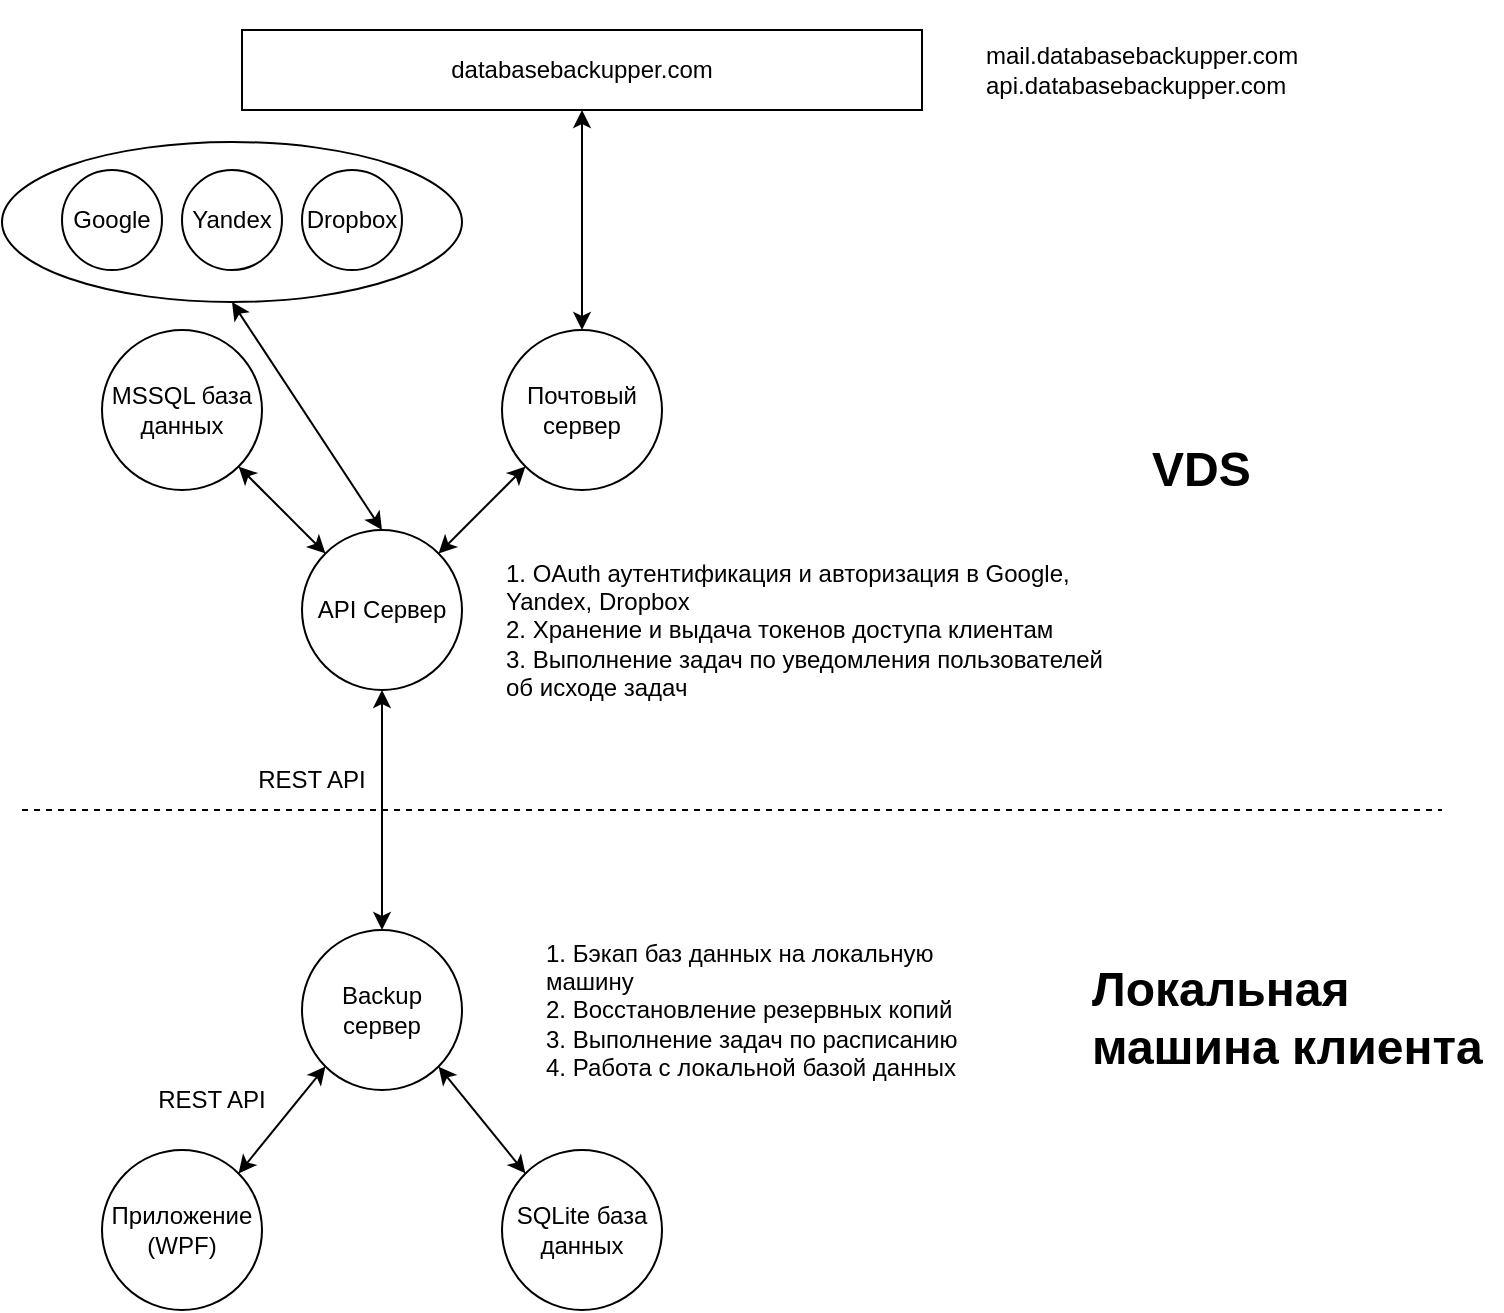 <mxfile version="14.5.3" type="github" pages="2">
  <diagram id="I9HKCm_AnJiskgjLkDnU" name="Общая архитектура">
    <mxGraphModel dx="1102" dy="582" grid="1" gridSize="10" guides="1" tooltips="1" connect="1" arrows="1" fold="1" page="1" pageScale="1" pageWidth="827" pageHeight="1169" math="0" shadow="0">
      <root>
        <mxCell id="0" />
        <mxCell id="1" parent="0" />
        <mxCell id="pjuRVojb6vQ-jSIAQVRx-33" value="" style="ellipse;whiteSpace=wrap;html=1;align=center;" parent="1" vertex="1">
          <mxGeometry x="60" y="96" width="230" height="80" as="geometry" />
        </mxCell>
        <mxCell id="pjuRVojb6vQ-jSIAQVRx-5" value="Почтовый сервер" style="ellipse;whiteSpace=wrap;html=1;aspect=fixed;" parent="1" vertex="1">
          <mxGeometry x="310" y="190" width="80" height="80" as="geometry" />
        </mxCell>
        <mxCell id="pjuRVojb6vQ-jSIAQVRx-6" value="API Сервер" style="ellipse;whiteSpace=wrap;html=1;aspect=fixed;" parent="1" vertex="1">
          <mxGeometry x="210" y="290" width="80" height="80" as="geometry" />
        </mxCell>
        <mxCell id="pjuRVojb6vQ-jSIAQVRx-7" value="MSSQL база данных" style="ellipse;whiteSpace=wrap;html=1;aspect=fixed;" parent="1" vertex="1">
          <mxGeometry x="110" y="190" width="80" height="80" as="geometry" />
        </mxCell>
        <mxCell id="pjuRVojb6vQ-jSIAQVRx-8" value="SQLite база данных" style="ellipse;whiteSpace=wrap;html=1;aspect=fixed;" parent="1" vertex="1">
          <mxGeometry x="310" y="600" width="80" height="80" as="geometry" />
        </mxCell>
        <mxCell id="pjuRVojb6vQ-jSIAQVRx-9" value="Backup сервер" style="ellipse;whiteSpace=wrap;html=1;aspect=fixed;" parent="1" vertex="1">
          <mxGeometry x="210" y="490" width="80" height="80" as="geometry" />
        </mxCell>
        <mxCell id="pjuRVojb6vQ-jSIAQVRx-10" value="Приложение (WPF)" style="ellipse;whiteSpace=wrap;html=1;aspect=fixed;" parent="1" vertex="1">
          <mxGeometry x="110" y="600" width="80" height="80" as="geometry" />
        </mxCell>
        <mxCell id="pjuRVojb6vQ-jSIAQVRx-11" value="databasebackupper.com" style="rounded=0;whiteSpace=wrap;html=1;rotation=0;" parent="1" vertex="1">
          <mxGeometry x="180" y="40" width="340" height="40" as="geometry" />
        </mxCell>
        <mxCell id="pjuRVojb6vQ-jSIAQVRx-14" value="mail.databasebackupper.com&lt;br&gt;api.databasebackupper.com" style="text;html=1;strokeColor=none;fillColor=none;align=left;verticalAlign=middle;whiteSpace=wrap;rounded=0;" parent="1" vertex="1">
          <mxGeometry x="550" y="25" width="220" height="70" as="geometry" />
        </mxCell>
        <mxCell id="pjuRVojb6vQ-jSIAQVRx-16" value="" style="endArrow=classic;startArrow=classic;html=1;entryX=0;entryY=0;entryDx=0;entryDy=0;exitX=1;exitY=1;exitDx=0;exitDy=0;" parent="1" source="pjuRVojb6vQ-jSIAQVRx-9" target="pjuRVojb6vQ-jSIAQVRx-8" edge="1">
          <mxGeometry width="50" height="50" relative="1" as="geometry">
            <mxPoint x="390" y="480" as="sourcePoint" />
            <mxPoint x="440" y="430" as="targetPoint" />
          </mxGeometry>
        </mxCell>
        <mxCell id="pjuRVojb6vQ-jSIAQVRx-17" value="" style="endArrow=classic;startArrow=classic;html=1;exitX=1;exitY=0;exitDx=0;exitDy=0;entryX=0;entryY=1;entryDx=0;entryDy=0;" parent="1" source="pjuRVojb6vQ-jSIAQVRx-10" target="pjuRVojb6vQ-jSIAQVRx-9" edge="1">
          <mxGeometry width="50" height="50" relative="1" as="geometry">
            <mxPoint x="390" y="480" as="sourcePoint" />
            <mxPoint x="440" y="430" as="targetPoint" />
          </mxGeometry>
        </mxCell>
        <mxCell id="pjuRVojb6vQ-jSIAQVRx-18" value="" style="endArrow=classic;startArrow=classic;html=1;exitX=0.5;exitY=0;exitDx=0;exitDy=0;entryX=0.5;entryY=1;entryDx=0;entryDy=0;" parent="1" source="pjuRVojb6vQ-jSIAQVRx-9" target="pjuRVojb6vQ-jSIAQVRx-6" edge="1">
          <mxGeometry width="50" height="50" relative="1" as="geometry">
            <mxPoint x="390" y="480" as="sourcePoint" />
            <mxPoint x="440" y="430" as="targetPoint" />
          </mxGeometry>
        </mxCell>
        <mxCell id="pjuRVojb6vQ-jSIAQVRx-19" value="" style="endArrow=classic;startArrow=classic;html=1;exitX=1;exitY=0;exitDx=0;exitDy=0;entryX=0;entryY=1;entryDx=0;entryDy=0;" parent="1" source="pjuRVojb6vQ-jSIAQVRx-6" target="pjuRVojb6vQ-jSIAQVRx-5" edge="1">
          <mxGeometry width="50" height="50" relative="1" as="geometry">
            <mxPoint x="390" y="480" as="sourcePoint" />
            <mxPoint x="440" y="430" as="targetPoint" />
          </mxGeometry>
        </mxCell>
        <mxCell id="pjuRVojb6vQ-jSIAQVRx-20" value="" style="endArrow=classic;startArrow=classic;html=1;entryX=1;entryY=1;entryDx=0;entryDy=0;" parent="1" source="pjuRVojb6vQ-jSIAQVRx-6" target="pjuRVojb6vQ-jSIAQVRx-7" edge="1">
          <mxGeometry width="50" height="50" relative="1" as="geometry">
            <mxPoint x="390" y="480" as="sourcePoint" />
            <mxPoint x="440" y="430" as="targetPoint" />
          </mxGeometry>
        </mxCell>
        <mxCell id="pjuRVojb6vQ-jSIAQVRx-21" value="" style="endArrow=none;dashed=1;html=1;" parent="1" edge="1">
          <mxGeometry width="50" height="50" relative="1" as="geometry">
            <mxPoint x="70" y="430" as="sourcePoint" />
            <mxPoint x="780" y="430" as="targetPoint" />
          </mxGeometry>
        </mxCell>
        <mxCell id="pjuRVojb6vQ-jSIAQVRx-22" value="&lt;h1&gt;VDS&lt;/h1&gt;" style="text;html=1;strokeColor=none;fillColor=none;spacing=5;spacingTop=-20;whiteSpace=wrap;overflow=hidden;rounded=0;align=left;" parent="1" vertex="1">
          <mxGeometry x="630" y="240" width="60" height="40" as="geometry" />
        </mxCell>
        <mxCell id="pjuRVojb6vQ-jSIAQVRx-23" value="&lt;h1&gt;Локальная машина клиента&lt;/h1&gt;" style="text;html=1;strokeColor=none;fillColor=none;spacing=5;spacingTop=-20;whiteSpace=wrap;overflow=hidden;rounded=0;align=left;" parent="1" vertex="1">
          <mxGeometry x="600" y="500" width="210" height="110" as="geometry" />
        </mxCell>
        <mxCell id="pjuRVojb6vQ-jSIAQVRx-24" value="1. Бэкап баз данных на локальную машину&lt;br&gt;2. Восстановление резервных копий&lt;br&gt;3. Выполнение задач по расписанию&lt;br&gt;4. Работа с локальной базой данных" style="text;html=1;strokeColor=none;fillColor=none;align=left;verticalAlign=middle;whiteSpace=wrap;rounded=0;" parent="1" vertex="1">
          <mxGeometry x="330" y="500" width="240" height="60" as="geometry" />
        </mxCell>
        <mxCell id="pjuRVojb6vQ-jSIAQVRx-25" value="1. OAuth аутентификация и авторизация в Google, Yandex, Dropbox&lt;br&gt;2. Хранение и выдача токенов доступа клиентам&lt;br&gt;3. Выполнение задач по уведомления пользователей об исходе задач" style="text;html=1;strokeColor=none;fillColor=none;align=left;verticalAlign=middle;whiteSpace=wrap;rounded=0;" parent="1" vertex="1">
          <mxGeometry x="310" y="310" width="310" height="60" as="geometry" />
        </mxCell>
        <mxCell id="pjuRVojb6vQ-jSIAQVRx-27" value="" style="endArrow=classic;startArrow=classic;html=1;exitX=0.5;exitY=0;exitDx=0;exitDy=0;entryX=0.5;entryY=1;entryDx=0;entryDy=0;" parent="1" source="pjuRVojb6vQ-jSIAQVRx-5" target="pjuRVojb6vQ-jSIAQVRx-11" edge="1">
          <mxGeometry width="50" height="50" relative="1" as="geometry">
            <mxPoint x="390" y="280" as="sourcePoint" />
            <mxPoint x="440" y="230" as="targetPoint" />
          </mxGeometry>
        </mxCell>
        <mxCell id="pjuRVojb6vQ-jSIAQVRx-28" value="Google" style="ellipse;whiteSpace=wrap;html=1;aspect=fixed;align=center;" parent="1" vertex="1">
          <mxGeometry x="90" y="110" width="50" height="50" as="geometry" />
        </mxCell>
        <mxCell id="pjuRVojb6vQ-jSIAQVRx-29" value="Yandex" style="ellipse;whiteSpace=wrap;html=1;aspect=fixed;align=center;" parent="1" vertex="1">
          <mxGeometry x="150" y="110" width="50" height="50" as="geometry" />
        </mxCell>
        <mxCell id="pjuRVojb6vQ-jSIAQVRx-30" value="Dropbox" style="ellipse;whiteSpace=wrap;html=1;aspect=fixed;align=center;" parent="1" vertex="1">
          <mxGeometry x="210" y="110" width="50" height="50" as="geometry" />
        </mxCell>
        <mxCell id="pjuRVojb6vQ-jSIAQVRx-35" value="" style="endArrow=classic;startArrow=classic;html=1;exitX=0.5;exitY=0;exitDx=0;exitDy=0;entryX=0.5;entryY=1;entryDx=0;entryDy=0;" parent="1" source="pjuRVojb6vQ-jSIAQVRx-6" target="pjuRVojb6vQ-jSIAQVRx-33" edge="1">
          <mxGeometry width="50" height="50" relative="1" as="geometry">
            <mxPoint x="390" y="380" as="sourcePoint" />
            <mxPoint x="440" y="330" as="targetPoint" />
          </mxGeometry>
        </mxCell>
        <mxCell id="pjuRVojb6vQ-jSIAQVRx-36" value="REST API" style="text;html=1;strokeColor=none;fillColor=none;align=center;verticalAlign=middle;whiteSpace=wrap;rounded=0;" parent="1" vertex="1">
          <mxGeometry x="130" y="560" width="70" height="30" as="geometry" />
        </mxCell>
        <mxCell id="pjuRVojb6vQ-jSIAQVRx-37" value="REST API" style="text;html=1;strokeColor=none;fillColor=none;align=center;verticalAlign=middle;whiteSpace=wrap;rounded=0;" parent="1" vertex="1">
          <mxGeometry x="180" y="400" width="70" height="30" as="geometry" />
        </mxCell>
      </root>
    </mxGraphModel>
  </diagram>
  <diagram id="0nFoPd6HCGNYFH0y2hYy" name="Общая архитектура 2">
    <mxGraphModel dx="1102" dy="582" grid="1" gridSize="10" guides="1" tooltips="1" connect="1" arrows="1" fold="1" page="1" pageScale="1" pageWidth="827" pageHeight="1169" math="0" shadow="0">
      <root>
        <mxCell id="IwBESx14qaUqR3blI1wj-0" />
        <mxCell id="IwBESx14qaUqR3blI1wj-1" parent="IwBESx14qaUqR3blI1wj-0" />
        <mxCell id="IwBESx14qaUqR3blI1wj-10" style="edgeStyle=orthogonalEdgeStyle;rounded=0;orthogonalLoop=1;jettySize=auto;html=1;exitX=0.25;exitY=1;exitDx=0;exitDy=0;entryX=0.25;entryY=0;entryDx=0;entryDy=0;dashed=1;" edge="1" parent="IwBESx14qaUqR3blI1wj-1" source="IwBESx14qaUqR3blI1wj-2" target="IwBESx14qaUqR3blI1wj-4">
          <mxGeometry relative="1" as="geometry" />
        </mxCell>
        <mxCell id="IwBESx14qaUqR3blI1wj-2" value="Model" style="rounded=0;whiteSpace=wrap;html=1;" vertex="1" parent="IwBESx14qaUqR3blI1wj-1">
          <mxGeometry x="120" y="210" width="120" height="60" as="geometry" />
        </mxCell>
        <mxCell id="IwBESx14qaUqR3blI1wj-8" style="edgeStyle=orthogonalEdgeStyle;rounded=0;orthogonalLoop=1;jettySize=auto;html=1;exitX=0.75;exitY=0;exitDx=0;exitDy=0;entryX=0.75;entryY=1;entryDx=0;entryDy=0;dashed=1;" edge="1" parent="IwBESx14qaUqR3blI1wj-1" source="IwBESx14qaUqR3blI1wj-3" target="IwBESx14qaUqR3blI1wj-4">
          <mxGeometry relative="1" as="geometry" />
        </mxCell>
        <mxCell id="IwBESx14qaUqR3blI1wj-3" value="View" style="rounded=0;whiteSpace=wrap;html=1;" vertex="1" parent="IwBESx14qaUqR3blI1wj-1">
          <mxGeometry x="120" y="470" width="120" height="60" as="geometry" />
        </mxCell>
        <mxCell id="IwBESx14qaUqR3blI1wj-7" style="edgeStyle=orthogonalEdgeStyle;rounded=0;orthogonalLoop=1;jettySize=auto;html=1;exitX=0.25;exitY=1;exitDx=0;exitDy=0;entryX=0.25;entryY=0;entryDx=0;entryDy=0;dashed=1;" edge="1" parent="IwBESx14qaUqR3blI1wj-1" source="IwBESx14qaUqR3blI1wj-4" target="IwBESx14qaUqR3blI1wj-3">
          <mxGeometry relative="1" as="geometry" />
        </mxCell>
        <mxCell id="IwBESx14qaUqR3blI1wj-11" style="edgeStyle=orthogonalEdgeStyle;rounded=0;orthogonalLoop=1;jettySize=auto;html=1;exitX=0.75;exitY=0;exitDx=0;exitDy=0;entryX=0.75;entryY=1;entryDx=0;entryDy=0;" edge="1" parent="IwBESx14qaUqR3blI1wj-1" source="IwBESx14qaUqR3blI1wj-4" target="IwBESx14qaUqR3blI1wj-2">
          <mxGeometry relative="1" as="geometry" />
        </mxCell>
        <mxCell id="IwBESx14qaUqR3blI1wj-19" style="edgeStyle=orthogonalEdgeStyle;rounded=0;orthogonalLoop=1;jettySize=auto;html=1;exitX=1;exitY=0.25;exitDx=0;exitDy=0;entryX=0;entryY=0.25;entryDx=0;entryDy=0;" edge="1" parent="IwBESx14qaUqR3blI1wj-1" source="IwBESx14qaUqR3blI1wj-4" target="IwBESx14qaUqR3blI1wj-14">
          <mxGeometry relative="1" as="geometry" />
        </mxCell>
        <mxCell id="IwBESx14qaUqR3blI1wj-4" value="ViewModel" style="rounded=0;whiteSpace=wrap;html=1;" vertex="1" parent="IwBESx14qaUqR3blI1wj-1">
          <mxGeometry x="120" y="340" width="120" height="60" as="geometry" />
        </mxCell>
        <mxCell id="IwBESx14qaUqR3blI1wj-5" value="Фронтенд - WPF" style="text;html=1;strokeColor=none;fillColor=none;align=center;verticalAlign=middle;whiteSpace=wrap;rounded=0;" vertex="1" parent="IwBESx14qaUqR3blI1wj-1">
          <mxGeometry x="120" y="550" width="120" height="20" as="geometry" />
        </mxCell>
        <mxCell id="IwBESx14qaUqR3blI1wj-16" style="edgeStyle=orthogonalEdgeStyle;rounded=0;orthogonalLoop=1;jettySize=auto;html=1;exitX=0.5;exitY=0;exitDx=0;exitDy=0;entryX=0.5;entryY=1;entryDx=0;entryDy=0;" edge="1" parent="IwBESx14qaUqR3blI1wj-1" source="IwBESx14qaUqR3blI1wj-12" target="IwBESx14qaUqR3blI1wj-14">
          <mxGeometry relative="1" as="geometry" />
        </mxCell>
        <mxCell id="IwBESx14qaUqR3blI1wj-12" value="WinForms" style="rounded=0;whiteSpace=wrap;html=1;" vertex="1" parent="IwBESx14qaUqR3blI1wj-1">
          <mxGeometry x="340" y="470" width="120" height="60" as="geometry" />
        </mxCell>
        <mxCell id="IwBESx14qaUqR3blI1wj-13" value="Приложение-хост для локального веб сервера бэкапов, работает в трее, без форм" style="text;html=1;strokeColor=none;fillColor=none;align=center;verticalAlign=middle;whiteSpace=wrap;rounded=0;" vertex="1" parent="IwBESx14qaUqR3blI1wj-1">
          <mxGeometry x="340" y="550" width="120" height="50" as="geometry" />
        </mxCell>
        <mxCell id="IwBESx14qaUqR3blI1wj-20" style="edgeStyle=orthogonalEdgeStyle;rounded=0;orthogonalLoop=1;jettySize=auto;html=1;exitX=0;exitY=0.75;exitDx=0;exitDy=0;entryX=1;entryY=0.75;entryDx=0;entryDy=0;dashed=1;" edge="1" parent="IwBESx14qaUqR3blI1wj-1" source="IwBESx14qaUqR3blI1wj-14" target="IwBESx14qaUqR3blI1wj-4">
          <mxGeometry relative="1" as="geometry" />
        </mxCell>
        <mxCell id="IwBESx14qaUqR3blI1wj-24" style="edgeStyle=orthogonalEdgeStyle;rounded=0;orthogonalLoop=1;jettySize=auto;html=1;exitX=0.25;exitY=0;exitDx=0;exitDy=0;entryX=0.25;entryY=1;entryDx=0;entryDy=0;" edge="1" parent="IwBESx14qaUqR3blI1wj-1" source="IwBESx14qaUqR3blI1wj-14" target="IwBESx14qaUqR3blI1wj-23">
          <mxGeometry relative="1" as="geometry" />
        </mxCell>
        <mxCell id="IwBESx14qaUqR3blI1wj-40" style="edgeStyle=orthogonalEdgeStyle;rounded=0;orthogonalLoop=1;jettySize=auto;html=1;exitX=1;exitY=0.25;exitDx=0;exitDy=0;entryX=0;entryY=0.25;entryDx=0;entryDy=0;" edge="1" parent="IwBESx14qaUqR3blI1wj-1" source="IwBESx14qaUqR3blI1wj-14" target="IwBESx14qaUqR3blI1wj-28">
          <mxGeometry relative="1" as="geometry" />
        </mxCell>
        <mxCell id="IwBESx14qaUqR3blI1wj-14" value="ASP .NET Core + Identity +&lt;br&gt;signalR Hub" style="rounded=0;whiteSpace=wrap;html=1;" vertex="1" parent="IwBESx14qaUqR3blI1wj-1">
          <mxGeometry x="340" y="340" width="120" height="60" as="geometry" />
        </mxCell>
        <mxCell id="IwBESx14qaUqR3blI1wj-17" value="Хостит" style="text;html=1;strokeColor=none;fillColor=none;align=center;verticalAlign=middle;whiteSpace=wrap;rounded=0;" vertex="1" parent="IwBESx14qaUqR3blI1wj-1">
          <mxGeometry x="410" y="430" width="40" height="20" as="geometry" />
        </mxCell>
        <mxCell id="IwBESx14qaUqR3blI1wj-22" value="Локальный веб сервер бэкапов, signalR хаб для оповещение клиентского приложения о происходящих процессах" style="text;html=1;strokeColor=none;fillColor=none;align=center;verticalAlign=middle;whiteSpace=wrap;rounded=0;" vertex="1" parent="IwBESx14qaUqR3blI1wj-1">
          <mxGeometry x="470" y="400" width="160" height="80" as="geometry" />
        </mxCell>
        <mxCell id="IwBESx14qaUqR3blI1wj-25" style="edgeStyle=orthogonalEdgeStyle;rounded=0;orthogonalLoop=1;jettySize=auto;html=1;exitX=0.75;exitY=1;exitDx=0;exitDy=0;entryX=0.75;entryY=0;entryDx=0;entryDy=0;" edge="1" parent="IwBESx14qaUqR3blI1wj-1" source="IwBESx14qaUqR3blI1wj-23" target="IwBESx14qaUqR3blI1wj-14">
          <mxGeometry relative="1" as="geometry" />
        </mxCell>
        <mxCell id="IwBESx14qaUqR3blI1wj-23" value="SQLite" style="rounded=0;whiteSpace=wrap;html=1;" vertex="1" parent="IwBESx14qaUqR3blI1wj-1">
          <mxGeometry x="340" y="210" width="120" height="60" as="geometry" />
        </mxCell>
        <mxCell id="IwBESx14qaUqR3blI1wj-26" value="EF6" style="text;html=1;strokeColor=none;fillColor=none;align=center;verticalAlign=middle;whiteSpace=wrap;rounded=0;" vertex="1" parent="IwBESx14qaUqR3blI1wj-1">
          <mxGeometry x="380" y="290" width="40" height="20" as="geometry" />
        </mxCell>
        <mxCell id="IwBESx14qaUqR3blI1wj-27" value="Локальная база данных для кэширования информации" style="text;html=1;strokeColor=none;fillColor=none;align=center;verticalAlign=middle;whiteSpace=wrap;rounded=0;" vertex="1" parent="IwBESx14qaUqR3blI1wj-1">
          <mxGeometry x="315" y="160" width="170" height="40" as="geometry" />
        </mxCell>
        <mxCell id="IwBESx14qaUqR3blI1wj-34" style="edgeStyle=orthogonalEdgeStyle;rounded=0;orthogonalLoop=1;jettySize=auto;html=1;exitX=0.25;exitY=0;exitDx=0;exitDy=0;entryX=0.25;entryY=1;entryDx=0;entryDy=0;" edge="1" parent="IwBESx14qaUqR3blI1wj-1" source="IwBESx14qaUqR3blI1wj-28" target="IwBESx14qaUqR3blI1wj-29">
          <mxGeometry relative="1" as="geometry" />
        </mxCell>
        <mxCell id="IwBESx14qaUqR3blI1wj-42" style="edgeStyle=orthogonalEdgeStyle;rounded=0;orthogonalLoop=1;jettySize=auto;html=1;exitX=0;exitY=0.75;exitDx=0;exitDy=0;entryX=1;entryY=0.75;entryDx=0;entryDy=0;dashed=1;" edge="1" parent="IwBESx14qaUqR3blI1wj-1" source="IwBESx14qaUqR3blI1wj-28" target="IwBESx14qaUqR3blI1wj-14">
          <mxGeometry relative="1" as="geometry" />
        </mxCell>
        <mxCell id="IwBESx14qaUqR3blI1wj-28" value="ASP .NET Core + Identity + &lt;br&gt;signalR Hub" style="rounded=0;whiteSpace=wrap;html=1;" vertex="1" parent="IwBESx14qaUqR3blI1wj-1">
          <mxGeometry x="670" y="340" width="120" height="60" as="geometry" />
        </mxCell>
        <mxCell id="IwBESx14qaUqR3blI1wj-35" style="edgeStyle=orthogonalEdgeStyle;rounded=0;orthogonalLoop=1;jettySize=auto;html=1;exitX=0.75;exitY=1;exitDx=0;exitDy=0;entryX=0.75;entryY=0;entryDx=0;entryDy=0;" edge="1" parent="IwBESx14qaUqR3blI1wj-1" source="IwBESx14qaUqR3blI1wj-29" target="IwBESx14qaUqR3blI1wj-28">
          <mxGeometry relative="1" as="geometry" />
        </mxCell>
        <mxCell id="IwBESx14qaUqR3blI1wj-29" value="MSSQL" style="rounded=0;whiteSpace=wrap;html=1;" vertex="1" parent="IwBESx14qaUqR3blI1wj-1">
          <mxGeometry x="670" y="210" width="120" height="60" as="geometry" />
        </mxCell>
        <mxCell id="IwBESx14qaUqR3blI1wj-33" value="" style="edgeStyle=orthogonalEdgeStyle;rounded=0;orthogonalLoop=1;jettySize=auto;html=1;" edge="1" parent="IwBESx14qaUqR3blI1wj-1" source="IwBESx14qaUqR3blI1wj-30" target="IwBESx14qaUqR3blI1wj-28">
          <mxGeometry relative="1" as="geometry" />
        </mxCell>
        <mxCell id="IwBESx14qaUqR3blI1wj-30" value="IIS" style="rounded=0;whiteSpace=wrap;html=1;" vertex="1" parent="IwBESx14qaUqR3blI1wj-1">
          <mxGeometry x="670" y="470" width="120" height="60" as="geometry" />
        </mxCell>
        <mxCell id="IwBESx14qaUqR3blI1wj-32" value="Хостит" style="text;html=1;strokeColor=none;fillColor=none;align=center;verticalAlign=middle;whiteSpace=wrap;rounded=0;" vertex="1" parent="IwBESx14qaUqR3blI1wj-1">
          <mxGeometry x="740" y="430" width="40" height="20" as="geometry" />
        </mxCell>
        <mxCell id="IwBESx14qaUqR3blI1wj-39" style="edgeStyle=orthogonalEdgeStyle;rounded=0;orthogonalLoop=1;jettySize=auto;html=1;exitX=0;exitY=0.75;exitDx=0;exitDy=0;entryX=1;entryY=0.75;entryDx=0;entryDy=0;" edge="1" parent="IwBESx14qaUqR3blI1wj-1" source="IwBESx14qaUqR3blI1wj-36" target="IwBESx14qaUqR3blI1wj-28">
          <mxGeometry relative="1" as="geometry" />
        </mxCell>
        <mxCell id="uAgrgONRgDWQFu_Yv60l-4" style="edgeStyle=orthogonalEdgeStyle;rounded=0;orthogonalLoop=1;jettySize=auto;html=1;exitX=1;exitY=0.5;exitDx=0;exitDy=0;" edge="1" parent="IwBESx14qaUqR3blI1wj-1" source="IwBESx14qaUqR3blI1wj-36" target="uAgrgONRgDWQFu_Yv60l-0">
          <mxGeometry relative="1" as="geometry" />
        </mxCell>
        <mxCell id="IwBESx14qaUqR3blI1wj-36" value="hMailServer" style="rounded=0;whiteSpace=wrap;html=1;" vertex="1" parent="IwBESx14qaUqR3blI1wj-1">
          <mxGeometry x="880" y="340" width="120" height="60" as="geometry" />
        </mxCell>
        <mxCell id="IwBESx14qaUqR3blI1wj-37" value="" style="endArrow=classic;html=1;exitX=1;exitY=0.25;exitDx=0;exitDy=0;entryX=0;entryY=0.25;entryDx=0;entryDy=0;" edge="1" parent="IwBESx14qaUqR3blI1wj-1" source="IwBESx14qaUqR3blI1wj-28" target="IwBESx14qaUqR3blI1wj-36">
          <mxGeometry width="50" height="50" relative="1" as="geometry">
            <mxPoint x="880" y="500" as="sourcePoint" />
            <mxPoint x="930" y="450" as="targetPoint" />
          </mxGeometry>
        </mxCell>
        <mxCell id="IwBESx14qaUqR3blI1wj-38" value="Почтовый сервер" style="text;html=1;strokeColor=none;fillColor=none;align=center;verticalAlign=middle;whiteSpace=wrap;rounded=0;" vertex="1" parent="IwBESx14qaUqR3blI1wj-1">
          <mxGeometry x="920" y="410" width="40" height="20" as="geometry" />
        </mxCell>
        <mxCell id="IwBESx14qaUqR3blI1wj-43" value="VPS" style="text;html=1;strokeColor=none;fillColor=none;align=center;verticalAlign=middle;whiteSpace=wrap;rounded=0;" vertex="1" parent="IwBESx14qaUqR3blI1wj-1">
          <mxGeometry x="810" y="550" width="40" height="20" as="geometry" />
        </mxCell>
        <mxCell id="IwBESx14qaUqR3blI1wj-44" value="REST API" style="text;html=1;strokeColor=none;fillColor=none;align=center;verticalAlign=middle;whiteSpace=wrap;rounded=0;" vertex="1" parent="IwBESx14qaUqR3blI1wj-1">
          <mxGeometry x="550" y="330" width="60" height="20" as="geometry" />
        </mxCell>
        <mxCell id="IwBESx14qaUqR3blI1wj-45" value="REST API" style="text;html=1;strokeColor=none;fillColor=none;align=center;verticalAlign=middle;whiteSpace=wrap;rounded=0;" vertex="1" parent="IwBESx14qaUqR3blI1wj-1">
          <mxGeometry x="260" y="330" width="60" height="20" as="geometry" />
        </mxCell>
        <mxCell id="uAgrgONRgDWQFu_Yv60l-0" value="Клиент" style="shape=umlActor;verticalLabelPosition=bottom;verticalAlign=top;html=1;outlineConnect=0;" vertex="1" parent="IwBESx14qaUqR3blI1wj-1">
          <mxGeometry x="1180" y="340" width="30" height="60" as="geometry" />
        </mxCell>
        <mxCell id="uAgrgONRgDWQFu_Yv60l-5" value="Почтовые сообщения" style="text;html=1;strokeColor=none;fillColor=none;align=center;verticalAlign=middle;whiteSpace=wrap;rounded=0;" vertex="1" parent="IwBESx14qaUqR3blI1wj-1">
          <mxGeometry x="1070" y="340" width="40" height="20" as="geometry" />
        </mxCell>
      </root>
    </mxGraphModel>
  </diagram>
</mxfile>
